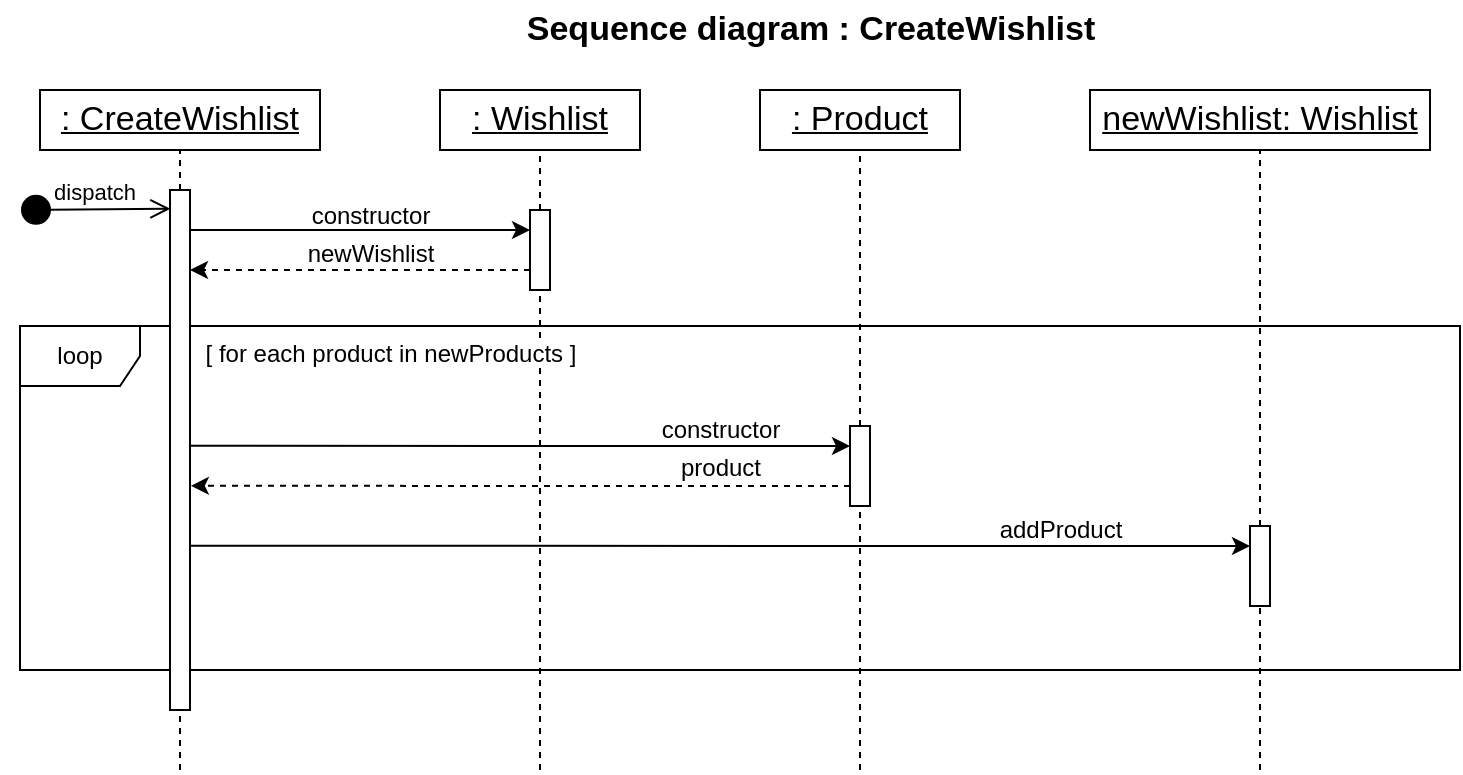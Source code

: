 <mxfile version="12.6.5" type="device"><diagram id="hV5IECr02ETRpGUqdiq2" name="Page-1"><mxGraphModel dx="585" dy="343" grid="1" gridSize="10" guides="1" tooltips="1" connect="1" arrows="1" fold="1" page="1" pageScale="1" pageWidth="850" pageHeight="1100" math="0" shadow="0"><root><mxCell id="0"/><mxCell id="1" parent="0"/><mxCell id="e9q23UqWF6z20_ZOdAPC-28" value="loop" style="shape=umlFrame;whiteSpace=wrap;html=1;labelBackgroundColor=#ffffff;align=center;" parent="1" vertex="1"><mxGeometry x="20" y="178" width="720" height="172" as="geometry"/></mxCell><mxCell id="oTX8N7la1JDYHNPZJ06J-2" value="Sequence diagram : CreateWishlist" style="text;html=1;align=center;verticalAlign=middle;resizable=0;points=[];autosize=1;fontStyle=1;fontSize=17;" parent="1" vertex="1"><mxGeometry x="265" y="15" width="300" height="30" as="geometry"/></mxCell><mxCell id="oTX8N7la1JDYHNPZJ06J-3" value=": CreateWishlist" style="rounded=0;whiteSpace=wrap;html=1;fontSize=17;fontStyle=4" parent="1" vertex="1"><mxGeometry x="30" y="60" width="140" height="30" as="geometry"/></mxCell><mxCell id="oTX8N7la1JDYHNPZJ06J-5" value="" style="endArrow=none;dashed=1;html=1;fontSize=17;entryX=0.5;entryY=1;entryDx=0;entryDy=0;" parent="1" source="oTX8N7la1JDYHNPZJ06J-6" target="oTX8N7la1JDYHNPZJ06J-3" edge="1"><mxGeometry width="50" height="50" relative="1" as="geometry"><mxPoint x="100" y="520" as="sourcePoint"/><mxPoint x="80" y="110" as="targetPoint"/></mxGeometry></mxCell><mxCell id="oTX8N7la1JDYHNPZJ06J-6" value="" style="rounded=0;whiteSpace=wrap;html=1;fontSize=17;" parent="1" vertex="1"><mxGeometry x="95" y="110" width="10" height="260" as="geometry"/></mxCell><mxCell id="oTX8N7la1JDYHNPZJ06J-7" value="" style="endArrow=none;dashed=1;html=1;fontSize=17;entryX=0.5;entryY=1;entryDx=0;entryDy=0;" parent="1" target="oTX8N7la1JDYHNPZJ06J-6" edge="1"><mxGeometry width="50" height="50" relative="1" as="geometry"><mxPoint x="100" y="400" as="sourcePoint"/><mxPoint x="100" y="90" as="targetPoint"/></mxGeometry></mxCell><mxCell id="oTX8N7la1JDYHNPZJ06J-8" value=": Wishlist" style="rounded=0;whiteSpace=wrap;html=1;fontSize=17;fontStyle=4" parent="1" vertex="1"><mxGeometry x="230" y="60" width="100" height="30" as="geometry"/></mxCell><mxCell id="oTX8N7la1JDYHNPZJ06J-9" value="" style="endArrow=none;dashed=1;html=1;fontSize=17;entryX=0.5;entryY=1;entryDx=0;entryDy=0;" parent="1" source="oTX8N7la1JDYHNPZJ06J-10" target="oTX8N7la1JDYHNPZJ06J-8" edge="1"><mxGeometry width="50" height="50" relative="1" as="geometry"><mxPoint x="280" y="520" as="sourcePoint"/><mxPoint x="300" y="140" as="targetPoint"/></mxGeometry></mxCell><mxCell id="oTX8N7la1JDYHNPZJ06J-10" value="" style="rounded=0;whiteSpace=wrap;html=1;fontSize=17;" parent="1" vertex="1"><mxGeometry x="275" y="120" width="10" height="40" as="geometry"/></mxCell><mxCell id="oTX8N7la1JDYHNPZJ06J-11" value="" style="endArrow=none;dashed=1;html=1;fontSize=17;entryX=0.5;entryY=1;entryDx=0;entryDy=0;" parent="1" target="oTX8N7la1JDYHNPZJ06J-10" edge="1"><mxGeometry width="50" height="50" relative="1" as="geometry"><mxPoint x="280" y="400" as="sourcePoint"/><mxPoint x="280" y="90" as="targetPoint"/></mxGeometry></mxCell><mxCell id="oTX8N7la1JDYHNPZJ06J-12" value="" style="endArrow=classic;html=1;fontSize=17;entryX=0;entryY=0.25;entryDx=0;entryDy=0;exitX=1.022;exitY=0.077;exitDx=0;exitDy=0;exitPerimeter=0;" parent="1" source="oTX8N7la1JDYHNPZJ06J-6" target="oTX8N7la1JDYHNPZJ06J-10" edge="1"><mxGeometry width="50" height="50" relative="1" as="geometry"><mxPoint x="110" y="130" as="sourcePoint"/><mxPoint x="210" y="160" as="targetPoint"/></mxGeometry></mxCell><mxCell id="oTX8N7la1JDYHNPZJ06J-13" value="constructor" style="text;html=1;fontSize=12;align=center;" parent="1" vertex="1"><mxGeometry x="155" y="109" width="80" height="30" as="geometry"/></mxCell><mxCell id="e9q23UqWF6z20_ZOdAPC-1" value="" style="endArrow=classic;html=1;exitX=0;exitY=0.75;exitDx=0;exitDy=0;dashed=1;" parent="1" source="oTX8N7la1JDYHNPZJ06J-10" edge="1"><mxGeometry width="50" height="50" relative="1" as="geometry"><mxPoint x="180" y="240" as="sourcePoint"/><mxPoint x="105" y="150" as="targetPoint"/></mxGeometry></mxCell><mxCell id="e9q23UqWF6z20_ZOdAPC-2" value=": Product" style="rounded=0;whiteSpace=wrap;html=1;fontSize=17;fontStyle=4" parent="1" vertex="1"><mxGeometry x="390" y="60" width="100" height="30" as="geometry"/></mxCell><mxCell id="e9q23UqWF6z20_ZOdAPC-3" value="" style="endArrow=none;dashed=1;html=1;fontSize=17;entryX=0.5;entryY=1;entryDx=0;entryDy=0;" parent="1" source="e9q23UqWF6z20_ZOdAPC-4" target="e9q23UqWF6z20_ZOdAPC-2" edge="1"><mxGeometry width="50" height="50" relative="1" as="geometry"><mxPoint x="440" y="520" as="sourcePoint"/><mxPoint x="439.5" y="107" as="targetPoint"/></mxGeometry></mxCell><mxCell id="e9q23UqWF6z20_ZOdAPC-4" value="" style="rounded=0;whiteSpace=wrap;html=1;fontSize=17;" parent="1" vertex="1"><mxGeometry x="435" y="228" width="10" height="40" as="geometry"/></mxCell><mxCell id="e9q23UqWF6z20_ZOdAPC-5" value="" style="endArrow=none;dashed=1;html=1;fontSize=17;entryX=0.5;entryY=1;entryDx=0;entryDy=0;" parent="1" target="e9q23UqWF6z20_ZOdAPC-4" edge="1"><mxGeometry width="50" height="50" relative="1" as="geometry"><mxPoint x="440" y="400" as="sourcePoint"/><mxPoint x="440" y="90" as="targetPoint"/></mxGeometry></mxCell><mxCell id="e9q23UqWF6z20_ZOdAPC-6" value="" style="endArrow=classic;html=1;entryX=0;entryY=0.25;entryDx=0;entryDy=0;exitX=1.018;exitY=0.189;exitDx=0;exitDy=0;exitPerimeter=0;" parent="1" target="e9q23UqWF6z20_ZOdAPC-4" edge="1"><mxGeometry width="50" height="50" relative="1" as="geometry"><mxPoint x="105.18" y="237.93" as="sourcePoint"/><mxPoint x="220" y="248" as="targetPoint"/></mxGeometry></mxCell><mxCell id="e9q23UqWF6z20_ZOdAPC-7" value="constructor" style="text;html=1;fontSize=12;align=center;" parent="1" vertex="1"><mxGeometry x="330" y="216" width="80" height="30" as="geometry"/></mxCell><mxCell id="e9q23UqWF6z20_ZOdAPC-8" value="newWishlist" style="text;html=1;fontSize=12;align=center;" parent="1" vertex="1"><mxGeometry x="155" y="128" width="80" height="30" as="geometry"/></mxCell><mxCell id="e9q23UqWF6z20_ZOdAPC-9" value="" style="endArrow=classic;html=1;exitX=0;exitY=0.75;exitDx=0;exitDy=0;dashed=1;entryX=1.043;entryY=0.243;entryDx=0;entryDy=0;entryPerimeter=0;" parent="1" source="e9q23UqWF6z20_ZOdAPC-4" edge="1"><mxGeometry width="50" height="50" relative="1" as="geometry"><mxPoint x="429.59" y="258.04" as="sourcePoint"/><mxPoint x="105.43" y="257.91" as="targetPoint"/></mxGeometry></mxCell><mxCell id="e9q23UqWF6z20_ZOdAPC-10" value="product" style="text;html=1;fontSize=12;align=center;" parent="1" vertex="1"><mxGeometry x="330" y="235" width="80" height="30" as="geometry"/></mxCell><mxCell id="e9q23UqWF6z20_ZOdAPC-11" value="newWishlist: Wishlist" style="rounded=0;whiteSpace=wrap;html=1;fontSize=17;fontStyle=4" parent="1" vertex="1"><mxGeometry x="555" y="60" width="170" height="30" as="geometry"/></mxCell><mxCell id="e9q23UqWF6z20_ZOdAPC-12" value="" style="endArrow=none;dashed=1;html=1;fontSize=17;entryX=0.5;entryY=1;entryDx=0;entryDy=0;" parent="1" source="e9q23UqWF6z20_ZOdAPC-13" target="e9q23UqWF6z20_ZOdAPC-11" edge="1"><mxGeometry width="50" height="50" relative="1" as="geometry"><mxPoint x="640" y="520" as="sourcePoint"/><mxPoint x="640" y="120" as="targetPoint"/></mxGeometry></mxCell><mxCell id="e9q23UqWF6z20_ZOdAPC-13" value="" style="rounded=0;whiteSpace=wrap;html=1;fontSize=17;" parent="1" vertex="1"><mxGeometry x="635" y="278" width="10" height="40" as="geometry"/></mxCell><mxCell id="e9q23UqWF6z20_ZOdAPC-14" value="" style="endArrow=none;dashed=1;html=1;fontSize=17;entryX=0.5;entryY=1;entryDx=0;entryDy=0;" parent="1" target="e9q23UqWF6z20_ZOdAPC-13" edge="1"><mxGeometry width="50" height="50" relative="1" as="geometry"><mxPoint x="640" y="400" as="sourcePoint"/><mxPoint x="640" y="90" as="targetPoint"/></mxGeometry></mxCell><mxCell id="e9q23UqWF6z20_ZOdAPC-15" value="" style="endArrow=classic;html=1;entryX=0;entryY=0.25;entryDx=0;entryDy=0;exitX=1.034;exitY=0.324;exitDx=0;exitDy=0;exitPerimeter=0;" parent="1" target="e9q23UqWF6z20_ZOdAPC-13" edge="1"><mxGeometry width="50" height="50" relative="1" as="geometry"><mxPoint x="105.34" y="287.88" as="sourcePoint"/><mxPoint x="629.82" y="288.07" as="targetPoint"/></mxGeometry></mxCell><mxCell id="e9q23UqWF6z20_ZOdAPC-16" value="addProduct" style="text;html=1;fontSize=12;align=center;" parent="1" vertex="1"><mxGeometry x="500" y="266" width="80" height="30" as="geometry"/></mxCell><mxCell id="e9q23UqWF6z20_ZOdAPC-29" value="[ for each product in newProducts ]" style="text;html=1;fontSize=12;align=center;labelBackgroundColor=#ffffff;" parent="1" vertex="1"><mxGeometry x="110" y="178" width="190" height="30" as="geometry"/></mxCell><mxCell id="ZMKexES7P3xUrXdZVzaH-1" value="dispatch" style="html=1;verticalAlign=bottom;startArrow=circle;startFill=1;endArrow=open;startSize=6;endSize=8;entryX=0.023;entryY=0.036;entryDx=0;entryDy=0;entryPerimeter=0;" edge="1" parent="1" target="oTX8N7la1JDYHNPZJ06J-6"><mxGeometry width="80" relative="1" as="geometry"><mxPoint x="20" y="120" as="sourcePoint"/><mxPoint x="90" y="120" as="targetPoint"/></mxGeometry></mxCell></root></mxGraphModel></diagram></mxfile>
